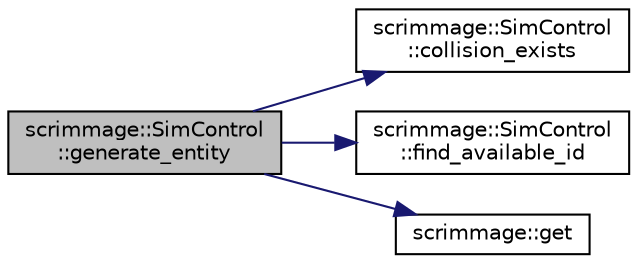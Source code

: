 digraph "scrimmage::SimControl::generate_entity"
{
 // LATEX_PDF_SIZE
  edge [fontname="Helvetica",fontsize="10",labelfontname="Helvetica",labelfontsize="10"];
  node [fontname="Helvetica",fontsize="10",shape=record];
  rankdir="LR";
  Node1 [label="scrimmage::SimControl\l::generate_entity",height=0.2,width=0.4,color="black", fillcolor="grey75", style="filled", fontcolor="black",tooltip="Generate an entity given the entity description ID and parameters."];
  Node1 -> Node2 [color="midnightblue",fontsize="10",style="solid",fontname="Helvetica"];
  Node2 [label="scrimmage::SimControl\l::collision_exists",height=0.2,width=0.4,color="black", fillcolor="white", style="filled",URL="$classscrimmage_1_1SimControl.html#a77d5f4fd33b37fb3c314fdd4b27ddb21",tooltip=" "];
  Node1 -> Node3 [color="midnightblue",fontsize="10",style="solid",fontname="Helvetica"];
  Node3 [label="scrimmage::SimControl\l::find_available_id",height=0.2,width=0.4,color="black", fillcolor="white", style="filled",URL="$classscrimmage_1_1SimControl.html#a543b7f85cb2e26b38569ced76b4b82a7",tooltip=" "];
  Node1 -> Node4 [color="midnightblue",fontsize="10",style="solid",fontname="Helvetica"];
  Node4 [label="scrimmage::get",height=0.2,width=0.4,color="black", fillcolor="white", style="filled",URL="$namespacescrimmage.html#a3cd399bc8f69e9cd9f22ae8426abb456",tooltip=" "];
}
